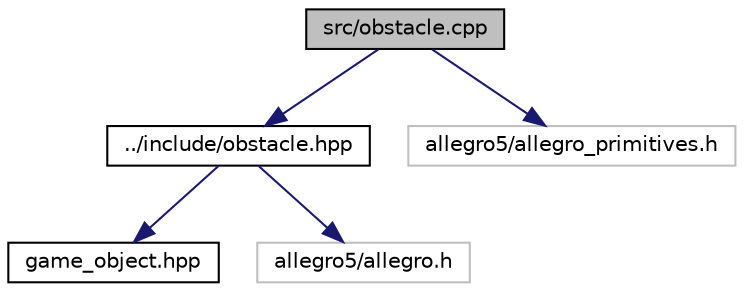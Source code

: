 digraph "src/obstacle.cpp"
{
 // LATEX_PDF_SIZE
  edge [fontname="Helvetica",fontsize="10",labelfontname="Helvetica",labelfontsize="10"];
  node [fontname="Helvetica",fontsize="10",shape=record];
  Node1 [label="src/obstacle.cpp",height=0.2,width=0.4,color="black", fillcolor="grey75", style="filled", fontcolor="black",tooltip=" "];
  Node1 -> Node2 [color="midnightblue",fontsize="10",style="solid"];
  Node2 [label="../include/obstacle.hpp",height=0.2,width=0.4,color="black", fillcolor="white", style="filled",URL="$obstacle_8hpp.html",tooltip=" "];
  Node2 -> Node3 [color="midnightblue",fontsize="10",style="solid"];
  Node3 [label="game_object.hpp",height=0.2,width=0.4,color="black", fillcolor="white", style="filled",URL="$game__object_8hpp.html",tooltip=" "];
  Node2 -> Node4 [color="midnightblue",fontsize="10",style="solid"];
  Node4 [label="allegro5/allegro.h",height=0.2,width=0.4,color="grey75", fillcolor="white", style="filled",tooltip=" "];
  Node1 -> Node5 [color="midnightblue",fontsize="10",style="solid"];
  Node5 [label="allegro5/allegro_primitives.h",height=0.2,width=0.4,color="grey75", fillcolor="white", style="filled",tooltip=" "];
}
